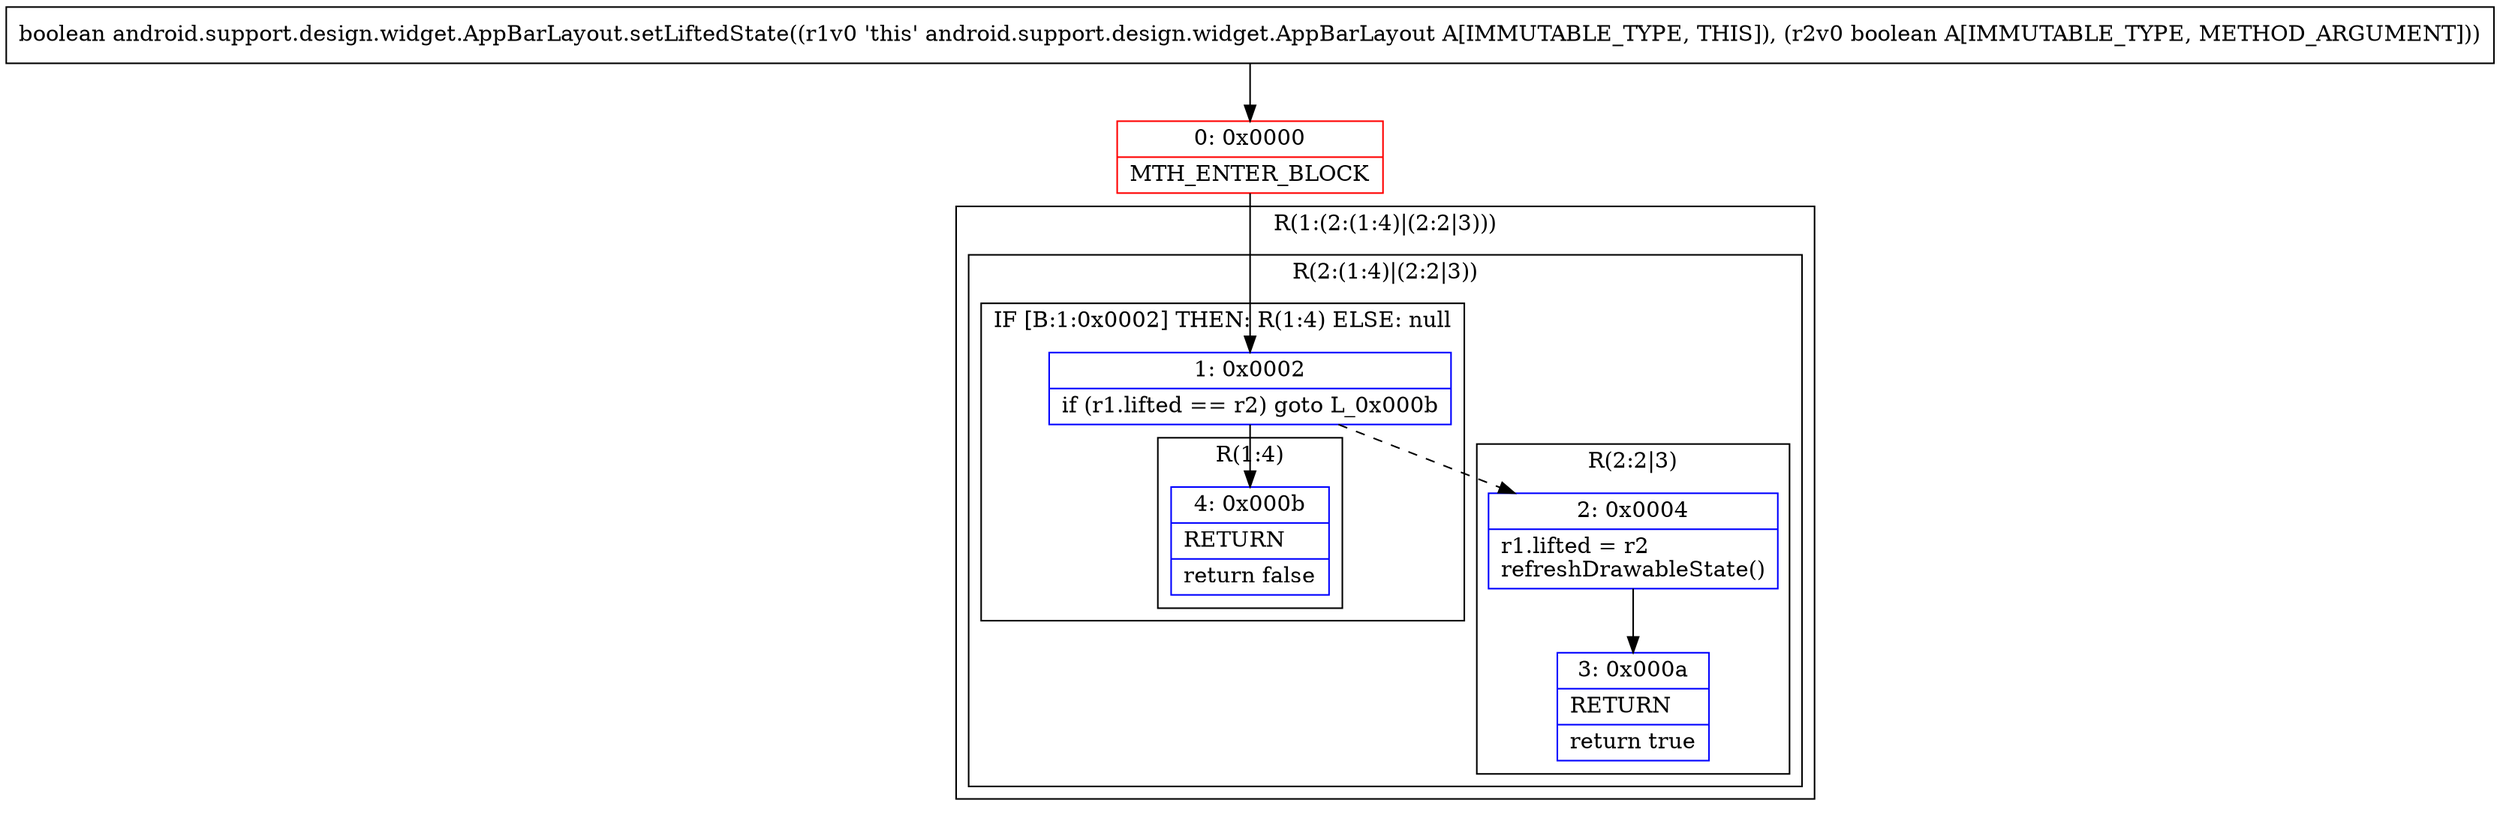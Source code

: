 digraph "CFG forandroid.support.design.widget.AppBarLayout.setLiftedState(Z)Z" {
subgraph cluster_Region_962284764 {
label = "R(1:(2:(1:4)|(2:2|3)))";
node [shape=record,color=blue];
subgraph cluster_Region_1553371088 {
label = "R(2:(1:4)|(2:2|3))";
node [shape=record,color=blue];
subgraph cluster_IfRegion_755717933 {
label = "IF [B:1:0x0002] THEN: R(1:4) ELSE: null";
node [shape=record,color=blue];
Node_1 [shape=record,label="{1\:\ 0x0002|if (r1.lifted == r2) goto L_0x000b\l}"];
subgraph cluster_Region_2002282680 {
label = "R(1:4)";
node [shape=record,color=blue];
Node_4 [shape=record,label="{4\:\ 0x000b|RETURN\l|return false\l}"];
}
}
subgraph cluster_Region_344389411 {
label = "R(2:2|3)";
node [shape=record,color=blue];
Node_2 [shape=record,label="{2\:\ 0x0004|r1.lifted = r2\lrefreshDrawableState()\l}"];
Node_3 [shape=record,label="{3\:\ 0x000a|RETURN\l|return true\l}"];
}
}
}
Node_0 [shape=record,color=red,label="{0\:\ 0x0000|MTH_ENTER_BLOCK\l}"];
MethodNode[shape=record,label="{boolean android.support.design.widget.AppBarLayout.setLiftedState((r1v0 'this' android.support.design.widget.AppBarLayout A[IMMUTABLE_TYPE, THIS]), (r2v0 boolean A[IMMUTABLE_TYPE, METHOD_ARGUMENT])) }"];
MethodNode -> Node_0;
Node_1 -> Node_2[style=dashed];
Node_1 -> Node_4;
Node_2 -> Node_3;
Node_0 -> Node_1;
}

